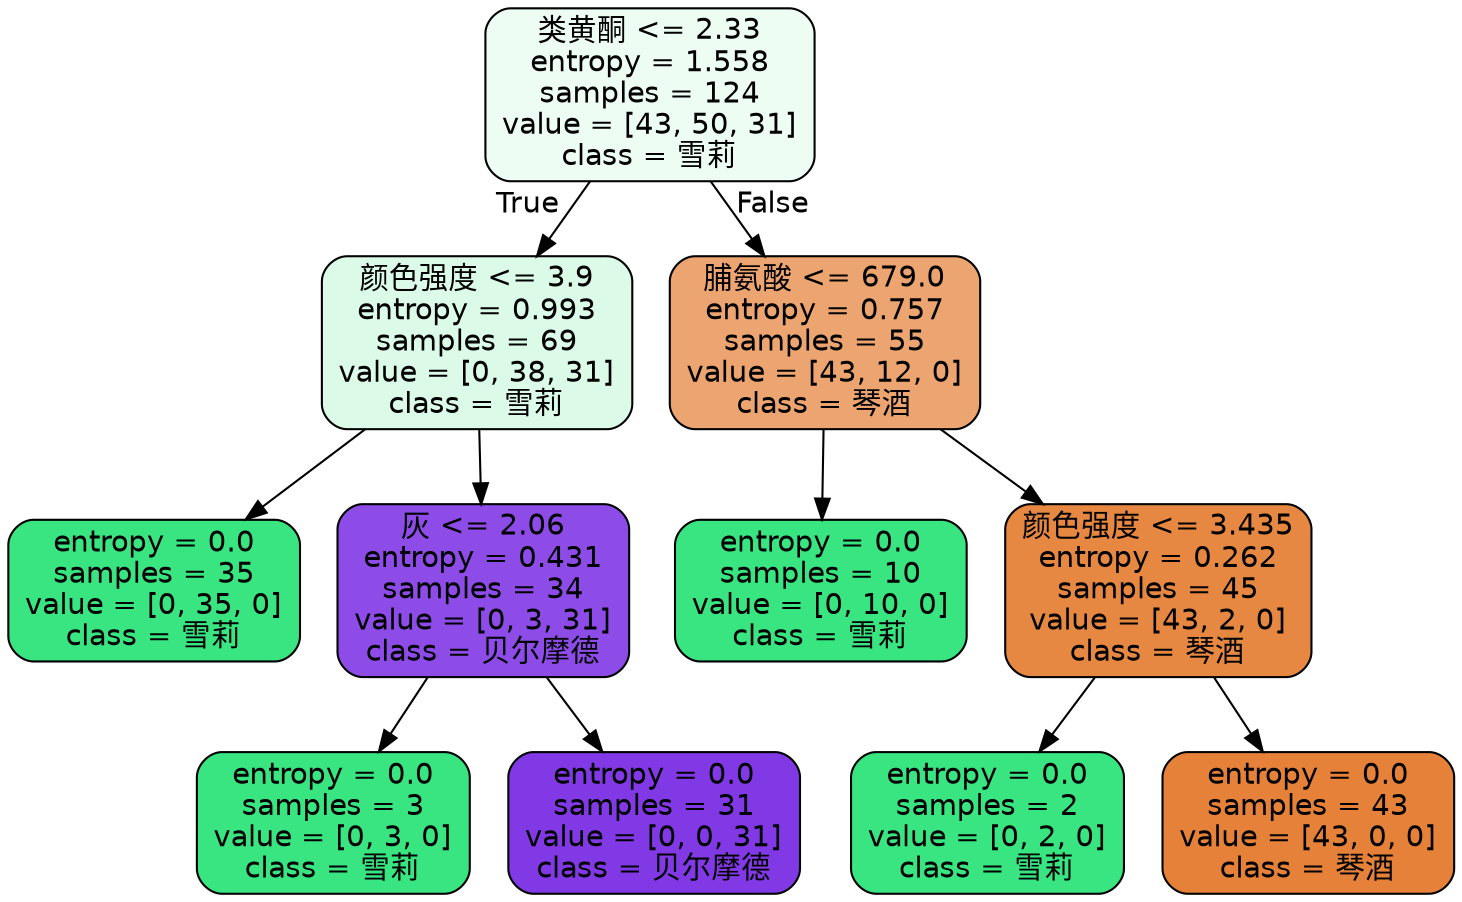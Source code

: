 digraph Tree {
node [shape=box, style="filled, rounded", color="black", fontname=helvetica] ;
edge [fontname=helvetica] ;
0 [label="类黄酮 <= 2.33\nentropy = 1.558\nsamples = 124\nvalue = [43, 50, 31]\nclass = 雪莉", fillcolor="#eefdf4"] ;
1 [label="颜色强度 <= 3.9\nentropy = 0.993\nsamples = 69\nvalue = [0, 38, 31]\nclass = 雪莉", fillcolor="#dbfae8"] ;
0 -> 1 [labeldistance=2.5, labelangle=45, headlabel="True"] ;
2 [label="entropy = 0.0\nsamples = 35\nvalue = [0, 35, 0]\nclass = 雪莉", fillcolor="#39e581"] ;
1 -> 2 ;
3 [label="灰 <= 2.06\nentropy = 0.431\nsamples = 34\nvalue = [0, 3, 31]\nclass = 贝尔摩德", fillcolor="#8d4ce8"] ;
1 -> 3 ;
4 [label="entropy = 0.0\nsamples = 3\nvalue = [0, 3, 0]\nclass = 雪莉", fillcolor="#39e581"] ;
3 -> 4 ;
5 [label="entropy = 0.0\nsamples = 31\nvalue = [0, 0, 31]\nclass = 贝尔摩德", fillcolor="#8139e5"] ;
3 -> 5 ;
6 [label="脯氨酸 <= 679.0\nentropy = 0.757\nsamples = 55\nvalue = [43, 12, 0]\nclass = 琴酒", fillcolor="#eca470"] ;
0 -> 6 [labeldistance=2.5, labelangle=-45, headlabel="False"] ;
7 [label="entropy = 0.0\nsamples = 10\nvalue = [0, 10, 0]\nclass = 雪莉", fillcolor="#39e581"] ;
6 -> 7 ;
8 [label="颜色强度 <= 3.435\nentropy = 0.262\nsamples = 45\nvalue = [43, 2, 0]\nclass = 琴酒", fillcolor="#e68742"] ;
6 -> 8 ;
9 [label="entropy = 0.0\nsamples = 2\nvalue = [0, 2, 0]\nclass = 雪莉", fillcolor="#39e581"] ;
8 -> 9 ;
10 [label="entropy = 0.0\nsamples = 43\nvalue = [43, 0, 0]\nclass = 琴酒", fillcolor="#e58139"] ;
8 -> 10 ;
}